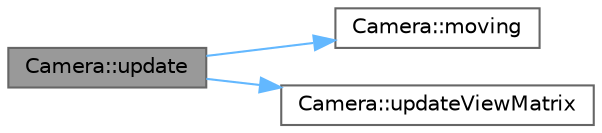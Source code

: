 digraph "Camera::update"
{
 // LATEX_PDF_SIZE
  bgcolor="transparent";
  edge [fontname=Helvetica,fontsize=10,labelfontname=Helvetica,labelfontsize=10];
  node [fontname=Helvetica,fontsize=10,shape=box,height=0.2,width=0.4];
  rankdir="LR";
  Node1 [id="Node000001",label="Camera::update",height=0.2,width=0.4,color="gray40", fillcolor="grey60", style="filled", fontcolor="black",tooltip=" "];
  Node1 -> Node2 [id="edge1_Node000001_Node000002",color="steelblue1",style="solid",tooltip=" "];
  Node2 [id="Node000002",label="Camera::moving",height=0.2,width=0.4,color="grey40", fillcolor="white", style="filled",URL="$class_camera.html#a247ecfb88dbc9fd11ea3177dabd4fd99",tooltip=" "];
  Node1 -> Node3 [id="edge2_Node000001_Node000003",color="steelblue1",style="solid",tooltip=" "];
  Node3 [id="Node000003",label="Camera::updateViewMatrix",height=0.2,width=0.4,color="grey40", fillcolor="white", style="filled",URL="$class_camera.html#a8fe5c71a390571a861ad8afd99dfdea3",tooltip=" "];
}
